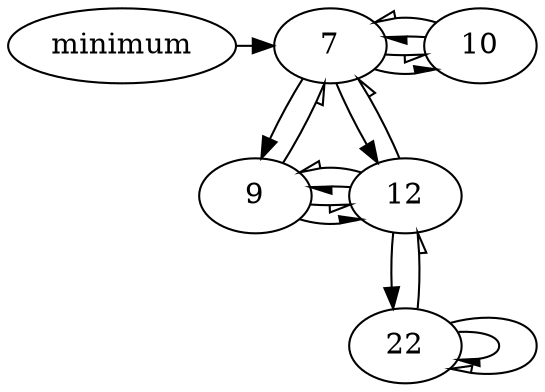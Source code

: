 digraph G {
minimum -> "0x7e0ed0" [constraint=false];
"0x7e0ed0" -> "0x7e1068" [constraint=false,arrowhead=lnormal];
"0x7e0ed0" -> "0x7e1068" [constraint=false,arrowhead=ornormal];
"0x7e0ed0" [label=7];
"0x7e0ed0" -> "0x7e1040";
"0x7e1040" -> "0x7e1090" [constraint=false,arrowhead=lnormal];
"0x7e1040" -> "0x7e1090" [constraint=false,arrowhead=ornormal];
"0x7e1040" -> "0x7e0ed0" [constraint=false,arrowhead=ornormal];
"0x7e1040" [label=9];
"0x7e0ed0" -> "0x7e1090";
"0x7e1090" -> "0x7e1040" [constraint=false,arrowhead=lnormal];
"0x7e1090" -> "0x7e1040" [constraint=false,arrowhead=ornormal];
"0x7e1090" -> "0x7e0ed0" [constraint=false,arrowhead=ornormal];
"0x7e1090" [label=12];
"0x7e1090" -> "0x7e10b8";
"0x7e10b8" -> "0x7e10b8" [constraint=false,arrowhead=lnormal];
"0x7e10b8" -> "0x7e10b8" [constraint=false,arrowhead=ornormal];
"0x7e10b8" -> "0x7e1090" [constraint=false,arrowhead=ornormal];
"0x7e10b8" [label=22];
"0x7e1068" -> "0x7e0ed0" [constraint=false,arrowhead=lnormal];
"0x7e1068" -> "0x7e0ed0" [constraint=false,arrowhead=ornormal];
"0x7e1068" [label=10];
}
